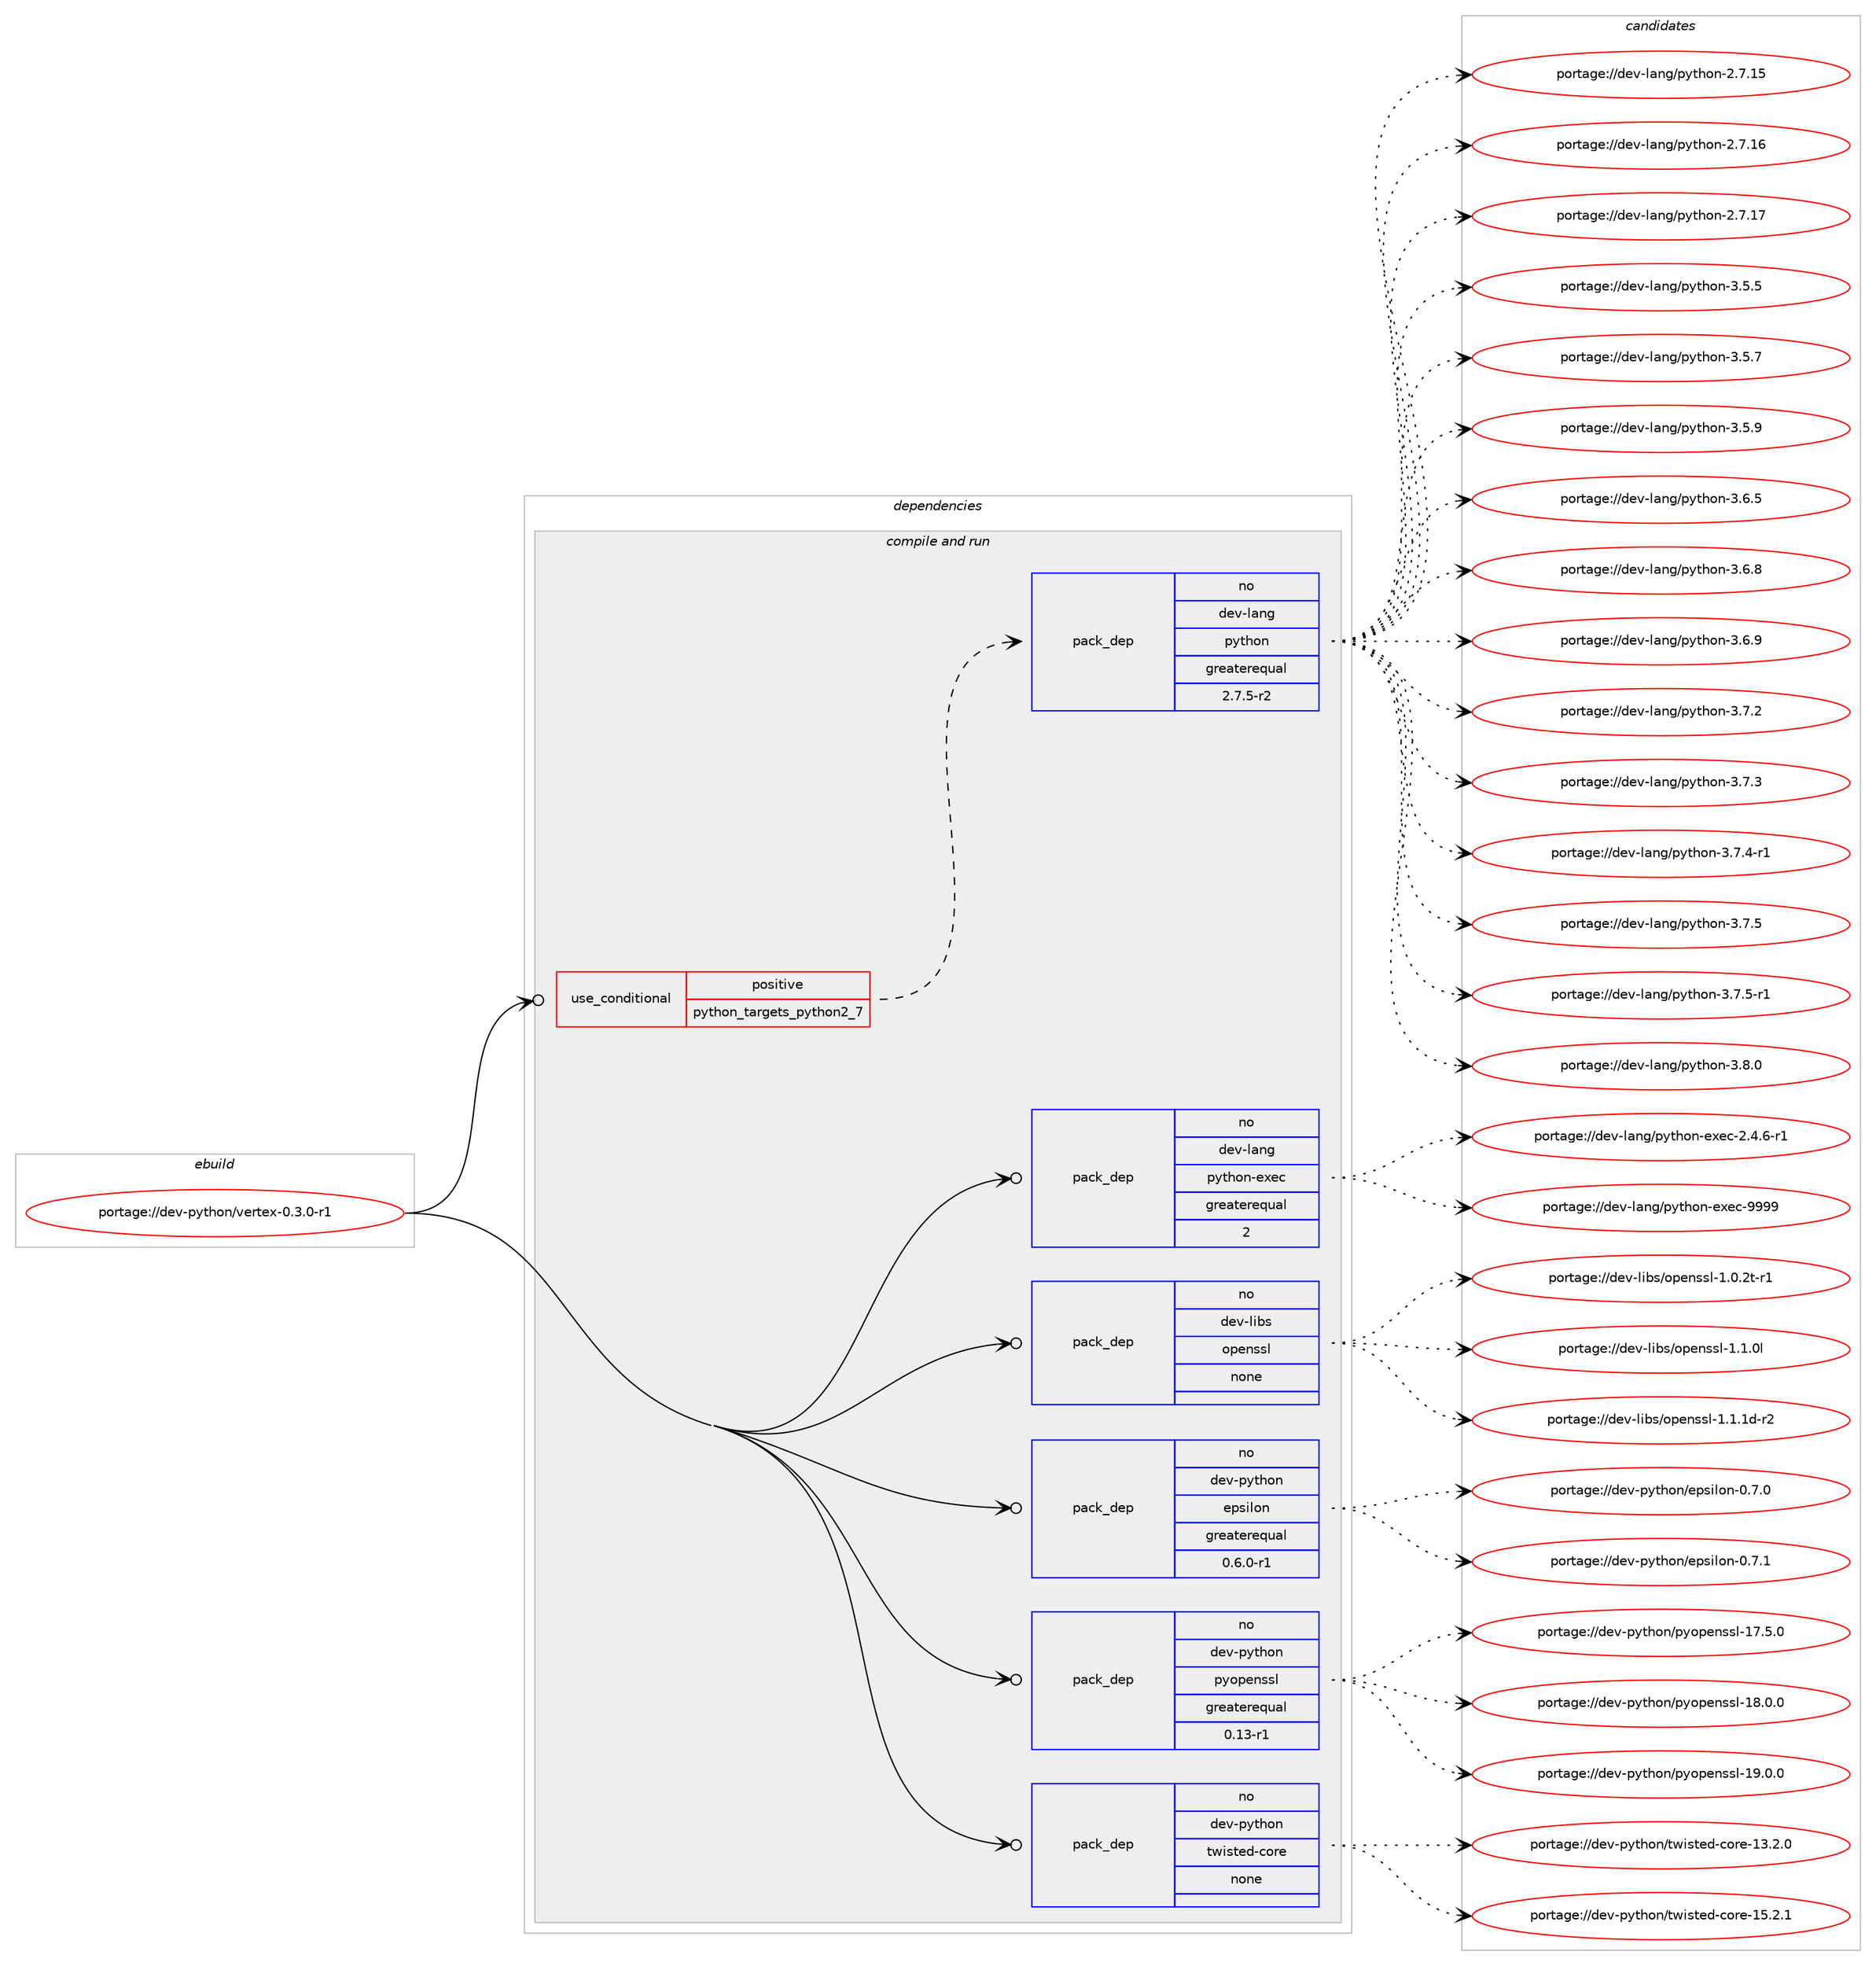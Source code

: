 digraph prolog {

# *************
# Graph options
# *************

newrank=true;
concentrate=true;
compound=true;
graph [rankdir=LR,fontname=Helvetica,fontsize=10,ranksep=1.5];#, ranksep=2.5, nodesep=0.2];
edge  [arrowhead=vee];
node  [fontname=Helvetica,fontsize=10];

# **********
# The ebuild
# **********

subgraph cluster_leftcol {
color=gray;
rank=same;
label=<<i>ebuild</i>>;
id [label="portage://dev-python/vertex-0.3.0-r1", color=red, width=4, href="../dev-python/vertex-0.3.0-r1.svg"];
}

# ****************
# The dependencies
# ****************

subgraph cluster_midcol {
color=gray;
label=<<i>dependencies</i>>;
subgraph cluster_compile {
fillcolor="#eeeeee";
style=filled;
label=<<i>compile</i>>;
}
subgraph cluster_compileandrun {
fillcolor="#eeeeee";
style=filled;
label=<<i>compile and run</i>>;
subgraph cond40429 {
dependency177964 [label=<<TABLE BORDER="0" CELLBORDER="1" CELLSPACING="0" CELLPADDING="4"><TR><TD ROWSPAN="3" CELLPADDING="10">use_conditional</TD></TR><TR><TD>positive</TD></TR><TR><TD>python_targets_python2_7</TD></TR></TABLE>>, shape=none, color=red];
subgraph pack134125 {
dependency177965 [label=<<TABLE BORDER="0" CELLBORDER="1" CELLSPACING="0" CELLPADDING="4" WIDTH="220"><TR><TD ROWSPAN="6" CELLPADDING="30">pack_dep</TD></TR><TR><TD WIDTH="110">no</TD></TR><TR><TD>dev-lang</TD></TR><TR><TD>python</TD></TR><TR><TD>greaterequal</TD></TR><TR><TD>2.7.5-r2</TD></TR></TABLE>>, shape=none, color=blue];
}
dependency177964:e -> dependency177965:w [weight=20,style="dashed",arrowhead="vee"];
}
id:e -> dependency177964:w [weight=20,style="solid",arrowhead="odotvee"];
subgraph pack134126 {
dependency177966 [label=<<TABLE BORDER="0" CELLBORDER="1" CELLSPACING="0" CELLPADDING="4" WIDTH="220"><TR><TD ROWSPAN="6" CELLPADDING="30">pack_dep</TD></TR><TR><TD WIDTH="110">no</TD></TR><TR><TD>dev-lang</TD></TR><TR><TD>python-exec</TD></TR><TR><TD>greaterequal</TD></TR><TR><TD>2</TD></TR></TABLE>>, shape=none, color=blue];
}
id:e -> dependency177966:w [weight=20,style="solid",arrowhead="odotvee"];
subgraph pack134127 {
dependency177967 [label=<<TABLE BORDER="0" CELLBORDER="1" CELLSPACING="0" CELLPADDING="4" WIDTH="220"><TR><TD ROWSPAN="6" CELLPADDING="30">pack_dep</TD></TR><TR><TD WIDTH="110">no</TD></TR><TR><TD>dev-libs</TD></TR><TR><TD>openssl</TD></TR><TR><TD>none</TD></TR><TR><TD></TD></TR></TABLE>>, shape=none, color=blue];
}
id:e -> dependency177967:w [weight=20,style="solid",arrowhead="odotvee"];
subgraph pack134128 {
dependency177968 [label=<<TABLE BORDER="0" CELLBORDER="1" CELLSPACING="0" CELLPADDING="4" WIDTH="220"><TR><TD ROWSPAN="6" CELLPADDING="30">pack_dep</TD></TR><TR><TD WIDTH="110">no</TD></TR><TR><TD>dev-python</TD></TR><TR><TD>epsilon</TD></TR><TR><TD>greaterequal</TD></TR><TR><TD>0.6.0-r1</TD></TR></TABLE>>, shape=none, color=blue];
}
id:e -> dependency177968:w [weight=20,style="solid",arrowhead="odotvee"];
subgraph pack134129 {
dependency177969 [label=<<TABLE BORDER="0" CELLBORDER="1" CELLSPACING="0" CELLPADDING="4" WIDTH="220"><TR><TD ROWSPAN="6" CELLPADDING="30">pack_dep</TD></TR><TR><TD WIDTH="110">no</TD></TR><TR><TD>dev-python</TD></TR><TR><TD>pyopenssl</TD></TR><TR><TD>greaterequal</TD></TR><TR><TD>0.13-r1</TD></TR></TABLE>>, shape=none, color=blue];
}
id:e -> dependency177969:w [weight=20,style="solid",arrowhead="odotvee"];
subgraph pack134130 {
dependency177970 [label=<<TABLE BORDER="0" CELLBORDER="1" CELLSPACING="0" CELLPADDING="4" WIDTH="220"><TR><TD ROWSPAN="6" CELLPADDING="30">pack_dep</TD></TR><TR><TD WIDTH="110">no</TD></TR><TR><TD>dev-python</TD></TR><TR><TD>twisted-core</TD></TR><TR><TD>none</TD></TR><TR><TD></TD></TR></TABLE>>, shape=none, color=blue];
}
id:e -> dependency177970:w [weight=20,style="solid",arrowhead="odotvee"];
}
subgraph cluster_run {
fillcolor="#eeeeee";
style=filled;
label=<<i>run</i>>;
}
}

# **************
# The candidates
# **************

subgraph cluster_choices {
rank=same;
color=gray;
label=<<i>candidates</i>>;

subgraph choice134125 {
color=black;
nodesep=1;
choiceportage10010111845108971101034711212111610411111045504655464953 [label="portage://dev-lang/python-2.7.15", color=red, width=4,href="../dev-lang/python-2.7.15.svg"];
choiceportage10010111845108971101034711212111610411111045504655464954 [label="portage://dev-lang/python-2.7.16", color=red, width=4,href="../dev-lang/python-2.7.16.svg"];
choiceportage10010111845108971101034711212111610411111045504655464955 [label="portage://dev-lang/python-2.7.17", color=red, width=4,href="../dev-lang/python-2.7.17.svg"];
choiceportage100101118451089711010347112121116104111110455146534653 [label="portage://dev-lang/python-3.5.5", color=red, width=4,href="../dev-lang/python-3.5.5.svg"];
choiceportage100101118451089711010347112121116104111110455146534655 [label="portage://dev-lang/python-3.5.7", color=red, width=4,href="../dev-lang/python-3.5.7.svg"];
choiceportage100101118451089711010347112121116104111110455146534657 [label="portage://dev-lang/python-3.5.9", color=red, width=4,href="../dev-lang/python-3.5.9.svg"];
choiceportage100101118451089711010347112121116104111110455146544653 [label="portage://dev-lang/python-3.6.5", color=red, width=4,href="../dev-lang/python-3.6.5.svg"];
choiceportage100101118451089711010347112121116104111110455146544656 [label="portage://dev-lang/python-3.6.8", color=red, width=4,href="../dev-lang/python-3.6.8.svg"];
choiceportage100101118451089711010347112121116104111110455146544657 [label="portage://dev-lang/python-3.6.9", color=red, width=4,href="../dev-lang/python-3.6.9.svg"];
choiceportage100101118451089711010347112121116104111110455146554650 [label="portage://dev-lang/python-3.7.2", color=red, width=4,href="../dev-lang/python-3.7.2.svg"];
choiceportage100101118451089711010347112121116104111110455146554651 [label="portage://dev-lang/python-3.7.3", color=red, width=4,href="../dev-lang/python-3.7.3.svg"];
choiceportage1001011184510897110103471121211161041111104551465546524511449 [label="portage://dev-lang/python-3.7.4-r1", color=red, width=4,href="../dev-lang/python-3.7.4-r1.svg"];
choiceportage100101118451089711010347112121116104111110455146554653 [label="portage://dev-lang/python-3.7.5", color=red, width=4,href="../dev-lang/python-3.7.5.svg"];
choiceportage1001011184510897110103471121211161041111104551465546534511449 [label="portage://dev-lang/python-3.7.5-r1", color=red, width=4,href="../dev-lang/python-3.7.5-r1.svg"];
choiceportage100101118451089711010347112121116104111110455146564648 [label="portage://dev-lang/python-3.8.0", color=red, width=4,href="../dev-lang/python-3.8.0.svg"];
dependency177965:e -> choiceportage10010111845108971101034711212111610411111045504655464953:w [style=dotted,weight="100"];
dependency177965:e -> choiceportage10010111845108971101034711212111610411111045504655464954:w [style=dotted,weight="100"];
dependency177965:e -> choiceportage10010111845108971101034711212111610411111045504655464955:w [style=dotted,weight="100"];
dependency177965:e -> choiceportage100101118451089711010347112121116104111110455146534653:w [style=dotted,weight="100"];
dependency177965:e -> choiceportage100101118451089711010347112121116104111110455146534655:w [style=dotted,weight="100"];
dependency177965:e -> choiceportage100101118451089711010347112121116104111110455146534657:w [style=dotted,weight="100"];
dependency177965:e -> choiceportage100101118451089711010347112121116104111110455146544653:w [style=dotted,weight="100"];
dependency177965:e -> choiceportage100101118451089711010347112121116104111110455146544656:w [style=dotted,weight="100"];
dependency177965:e -> choiceportage100101118451089711010347112121116104111110455146544657:w [style=dotted,weight="100"];
dependency177965:e -> choiceportage100101118451089711010347112121116104111110455146554650:w [style=dotted,weight="100"];
dependency177965:e -> choiceportage100101118451089711010347112121116104111110455146554651:w [style=dotted,weight="100"];
dependency177965:e -> choiceportage1001011184510897110103471121211161041111104551465546524511449:w [style=dotted,weight="100"];
dependency177965:e -> choiceportage100101118451089711010347112121116104111110455146554653:w [style=dotted,weight="100"];
dependency177965:e -> choiceportage1001011184510897110103471121211161041111104551465546534511449:w [style=dotted,weight="100"];
dependency177965:e -> choiceportage100101118451089711010347112121116104111110455146564648:w [style=dotted,weight="100"];
}
subgraph choice134126 {
color=black;
nodesep=1;
choiceportage10010111845108971101034711212111610411111045101120101994550465246544511449 [label="portage://dev-lang/python-exec-2.4.6-r1", color=red, width=4,href="../dev-lang/python-exec-2.4.6-r1.svg"];
choiceportage10010111845108971101034711212111610411111045101120101994557575757 [label="portage://dev-lang/python-exec-9999", color=red, width=4,href="../dev-lang/python-exec-9999.svg"];
dependency177966:e -> choiceportage10010111845108971101034711212111610411111045101120101994550465246544511449:w [style=dotted,weight="100"];
dependency177966:e -> choiceportage10010111845108971101034711212111610411111045101120101994557575757:w [style=dotted,weight="100"];
}
subgraph choice134127 {
color=black;
nodesep=1;
choiceportage1001011184510810598115471111121011101151151084549464846501164511449 [label="portage://dev-libs/openssl-1.0.2t-r1", color=red, width=4,href="../dev-libs/openssl-1.0.2t-r1.svg"];
choiceportage100101118451081059811547111112101110115115108454946494648108 [label="portage://dev-libs/openssl-1.1.0l", color=red, width=4,href="../dev-libs/openssl-1.1.0l.svg"];
choiceportage1001011184510810598115471111121011101151151084549464946491004511450 [label="portage://dev-libs/openssl-1.1.1d-r2", color=red, width=4,href="../dev-libs/openssl-1.1.1d-r2.svg"];
dependency177967:e -> choiceportage1001011184510810598115471111121011101151151084549464846501164511449:w [style=dotted,weight="100"];
dependency177967:e -> choiceportage100101118451081059811547111112101110115115108454946494648108:w [style=dotted,weight="100"];
dependency177967:e -> choiceportage1001011184510810598115471111121011101151151084549464946491004511450:w [style=dotted,weight="100"];
}
subgraph choice134128 {
color=black;
nodesep=1;
choiceportage1001011184511212111610411111047101112115105108111110454846554648 [label="portage://dev-python/epsilon-0.7.0", color=red, width=4,href="../dev-python/epsilon-0.7.0.svg"];
choiceportage1001011184511212111610411111047101112115105108111110454846554649 [label="portage://dev-python/epsilon-0.7.1", color=red, width=4,href="../dev-python/epsilon-0.7.1.svg"];
dependency177968:e -> choiceportage1001011184511212111610411111047101112115105108111110454846554648:w [style=dotted,weight="100"];
dependency177968:e -> choiceportage1001011184511212111610411111047101112115105108111110454846554649:w [style=dotted,weight="100"];
}
subgraph choice134129 {
color=black;
nodesep=1;
choiceportage100101118451121211161041111104711212111111210111011511510845495546534648 [label="portage://dev-python/pyopenssl-17.5.0", color=red, width=4,href="../dev-python/pyopenssl-17.5.0.svg"];
choiceportage100101118451121211161041111104711212111111210111011511510845495646484648 [label="portage://dev-python/pyopenssl-18.0.0", color=red, width=4,href="../dev-python/pyopenssl-18.0.0.svg"];
choiceportage100101118451121211161041111104711212111111210111011511510845495746484648 [label="portage://dev-python/pyopenssl-19.0.0", color=red, width=4,href="../dev-python/pyopenssl-19.0.0.svg"];
dependency177969:e -> choiceportage100101118451121211161041111104711212111111210111011511510845495546534648:w [style=dotted,weight="100"];
dependency177969:e -> choiceportage100101118451121211161041111104711212111111210111011511510845495646484648:w [style=dotted,weight="100"];
dependency177969:e -> choiceportage100101118451121211161041111104711212111111210111011511510845495746484648:w [style=dotted,weight="100"];
}
subgraph choice134130 {
color=black;
nodesep=1;
choiceportage1001011184511212111610411111047116119105115116101100459911111410145495146504648 [label="portage://dev-python/twisted-core-13.2.0", color=red, width=4,href="../dev-python/twisted-core-13.2.0.svg"];
choiceportage1001011184511212111610411111047116119105115116101100459911111410145495346504649 [label="portage://dev-python/twisted-core-15.2.1", color=red, width=4,href="../dev-python/twisted-core-15.2.1.svg"];
dependency177970:e -> choiceportage1001011184511212111610411111047116119105115116101100459911111410145495146504648:w [style=dotted,weight="100"];
dependency177970:e -> choiceportage1001011184511212111610411111047116119105115116101100459911111410145495346504649:w [style=dotted,weight="100"];
}
}

}
